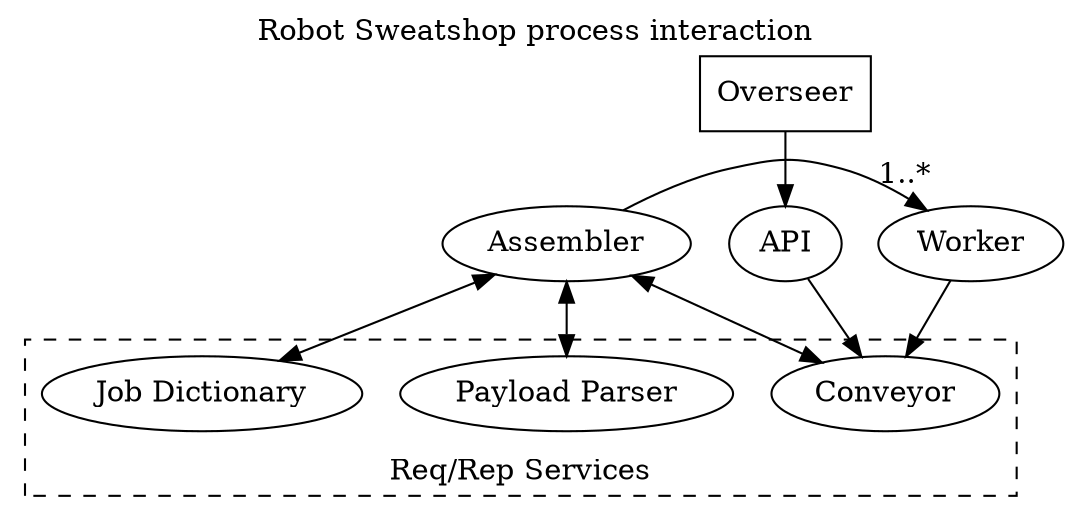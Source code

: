 digraph architecture {
  label="Robot Sweatshop process interaction"
  labelloc="top"

  overseer [label="Overseer",shape=box]
  api [label="API"]
  assembler [label="Assembler"]
  worker [label="Worker"]
  subgraph cluster_services {
    label="Req/Rep Services"
    labelloc="bottom"
    style="dashed"
    conveyor [label="Conveyor"]
    parser [label="Payload Parser"]
    dictionary [label="Job Dictionary"]
  }

  overseer->api
  api->conveyor
  assembler->conveyor [dir="both"]
  assembler->parser [dir="both"]
  assembler->dictionary [dir="both"]
  assembler->worker [headlabel="1..*",labeldistance=2]
  worker->conveyor

  { rank=same; api worker assembler }
}
